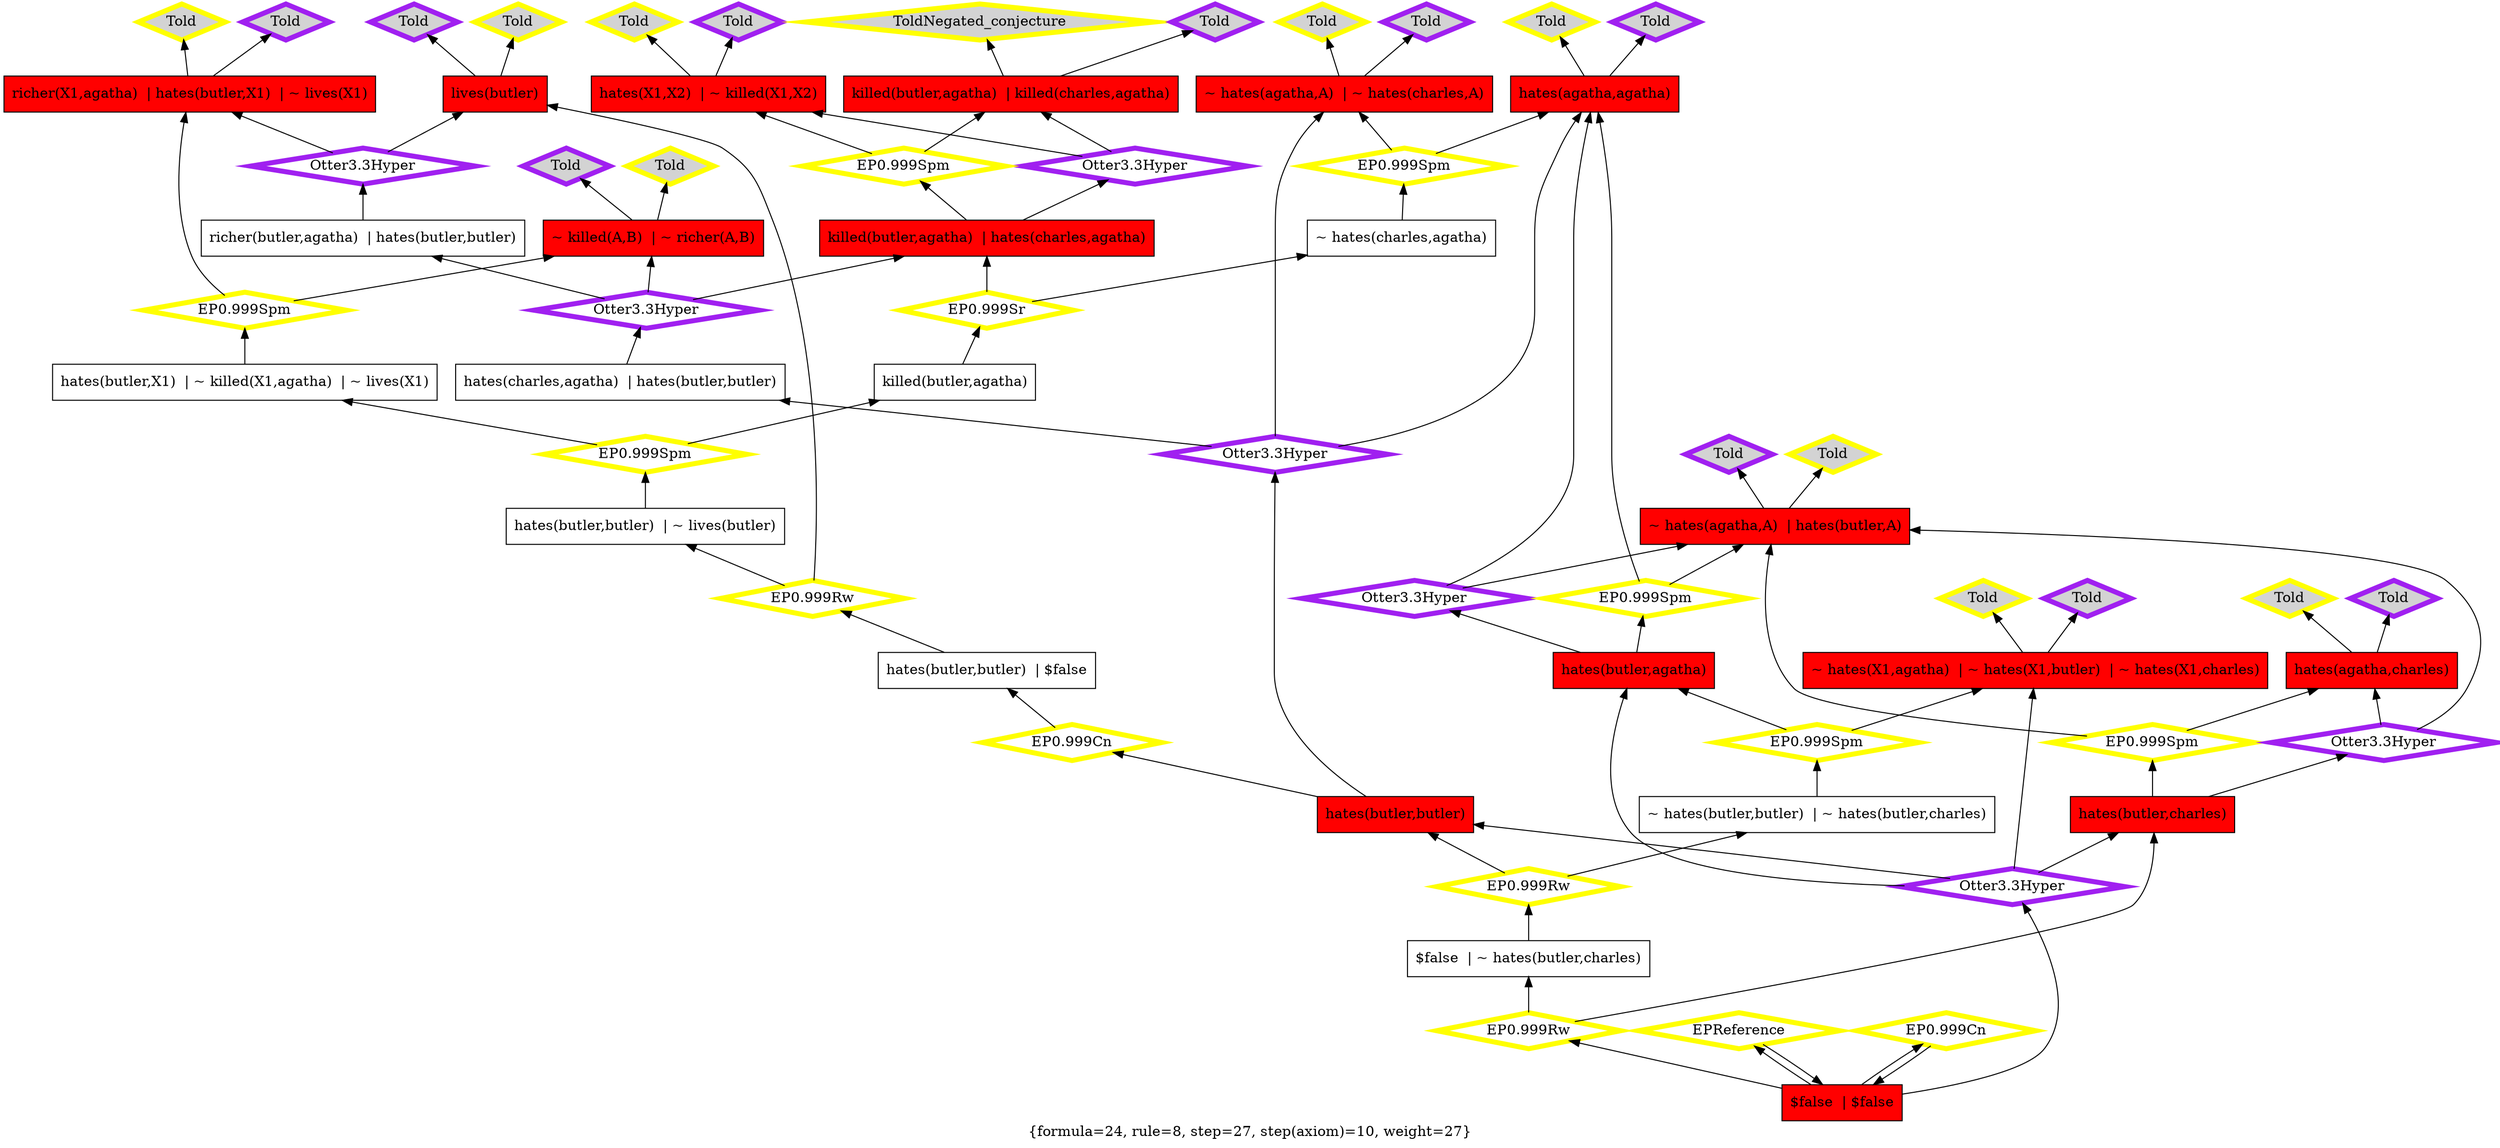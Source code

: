 digraph g 
{ rankdir=BT;
 labelloc=b label="{formula=24, rule=8, step=27, step(axiom)=10, weight=27}"  
 "x_500" [ URL="http://inference-web.org/proofs/tptp/Solutions/PUZ/PUZ001-1/Otter---3.3/answer.owl#ns_20_conclusion" color="black" shape="box" label="hates(charles,agatha)  | hates(butler,butler)" fillcolor="white" style="filled"  ];
  "x_474" [ URL="http://inference-web.org/proofs/tptp/Solutions/PUZ/PUZ001-1/EP---1.1/answer.owl#ns_5_conclusion" color="black" shape="box" label="~ hates(agatha,X1)  | ~ hates(charles,X1)" fillcolor="red" style="filled"  ];
  "x_456" [ URL="http://inference-web.org/proofs/tptp/Solutions/PUZ/PUZ001-1/EP---1.1/answer.owl#ns_14_conclusion" color="black" shape="box" label="hates(butler,agatha)" fillcolor="red" style="filled"  ];
  "x_501" [ URL="http://inference-web.org/proofs/tptp/Solutions/PUZ/PUZ001-1/EP---1.1/answer.owl#ns_4_conclusion" color="black" shape="box" label="~ killed(X1,X2)  | ~ richer(X1,X2)" fillcolor="red" style="filled"  ];
  "x_475" [ URL="http://inference-web.org/proofs/tptp/Solutions/PUZ/PUZ001-1/Otter---3.3/answer.owl#ns_17_conclusion" color="black" shape="box" label="hates(butler,charles)" fillcolor="red" style="filled"  ];
  "x_459" [ URL="http://inference-web.org/proofs/tptp/Solutions/PUZ/PUZ001-1/Otter---3.3/answer.owl#ns_14_conclusion" color="black" shape="box" label="richer(butler,agatha)  | hates(butler,butler)" fillcolor="white" style="filled"  ];
  "x_456" [ URL="http://inference-web.org/proofs/tptp/Solutions/PUZ/PUZ001-1/Otter---3.3/answer.owl#ns_16_conclusion" color="black" shape="box" label="hates(butler,agatha)" fillcolor="red" style="filled"  ];
  "x_509" [ URL="http://inference-web.org/proofs/tptp/Solutions/PUZ/PUZ001-1/EP---1.1/answer.owl#ns_31_conclusion" color="black" shape="box" label="hates(butler,butler)" fillcolor="red" style="filled"  ];
  "x_503" [ URL="http://inference-web.org/proofs/tptp/Solutions/PUZ/PUZ001-1/EP---1.1/answer.owl#ns_16_conclusion" color="black" shape="box" label="~ hates(charles,agatha)" fillcolor="white" style="filled"  ];
  "x_505" [ URL="http://inference-web.org/proofs/tptp/Solutions/PUZ/PUZ001-1/EP---1.1/answer.owl#ns_22_conclusion" color="black" shape="box" label="~ hates(butler,butler)  | ~ hates(butler,charles)" fillcolor="white" style="filled"  ];
  "x_479" [ URL="http://inference-web.org/proofs/tptp/Solutions/PUZ/PUZ001-1/EP---1.1/answer.owl#ns_34_conclusion" color="black" shape="box" label="$false" fillcolor="red" style="filled"  ];
  "x_480" [ URL="http://inference-web.org/proofs/tptp/Solutions/PUZ/PUZ001-1/EP---1.1/answer.owl#ns_13_conclusion" color="black" shape="box" label="hates(charles,agatha)  | killed(butler,agatha)" fillcolor="red" style="filled"  ];
  "x_463" [ URL="http://inference-web.org/proofs/tptp/Solutions/PUZ/PUZ001-1/Otter---3.3/answer.owl#ns_6_conclusion" color="black" shape="box" label="~ lives(A)  | richer(A,agatha)  | hates(butler,A)" fillcolor="red" style="filled"  ];
  "x_508" [ URL="http://inference-web.org/proofs/tptp/Solutions/PUZ/PUZ001-1/Otter---3.3/answer.owl#ns_11_conclusion" color="black" shape="box" label="hates(agatha,charles)" fillcolor="red" style="filled"  ];
  "x_509" [ URL="http://inference-web.org/proofs/tptp/Solutions/PUZ/PUZ001-1/Otter---3.3/answer.owl#ns_21_conclusion" color="black" shape="box" label="hates(butler,butler)" fillcolor="red" style="filled"  ];
  "x_479" [ URL="http://inference-web.org/proofs/tptp/Solutions/PUZ/PUZ001-1/Otter---3.3/answer.owl#ns_23_conclusion" color="black" shape="box" label="$false" fillcolor="red" style="filled"  ];
  "x_464" [ URL="http://inference-web.org/proofs/tptp/Solutions/PUZ/PUZ001-1/Otter---3.3/answer.owl#ns_4_conclusion" color="black" shape="box" label="~ killed(A,B)  | hates(A,B)" fillcolor="red" style="filled"  ];
  "x_489" [ URL="http://inference-web.org/proofs/tptp/Solutions/PUZ/PUZ001-1/EP---1.1/answer.owl#ns_10_conclusion" color="black" shape="box" label="hates(butler,X1)  | ~ hates(agatha,X1)" fillcolor="red" style="filled"  ];
  "x_508" [ URL="http://inference-web.org/proofs/tptp/Solutions/PUZ/PUZ001-1/EP---1.1/answer.owl#ns_8_conclusion" color="black" shape="box" label="hates(agatha,charles)" fillcolor="red" style="filled"  ];
  "x_464" [ URL="http://inference-web.org/proofs/tptp/Solutions/PUZ/PUZ001-1/EP---1.1/answer.owl#ns_9_conclusion" color="black" shape="box" label="hates(X1,X2)  | ~ killed(X1,X2)" fillcolor="red" style="filled"  ];
  "x_487" [ URL="http://inference-web.org/proofs/tptp/Solutions/PUZ/PUZ001-1/Otter---3.3/answer.owl#ns_8_conclusion" color="black" shape="box" label="lives(butler)" fillcolor="red" style="filled"  ];
  "x_440" [ URL="http://inference-web.org/proofs/tptp/Solutions/PUZ/PUZ001-1/EP---1.1/answer.owl#ns_29_conclusion" color="black" shape="box" label="hates(butler,butler)  | ~ lives(butler)" fillcolor="white" style="filled"  ];
  "x_489" [ URL="http://inference-web.org/proofs/tptp/Solutions/PUZ/PUZ001-1/Otter---3.3/answer.owl#ns_5_conclusion" color="black" shape="box" label="~ hates(agatha,A)  | hates(butler,A)" fillcolor="red" style="filled"  ];
  "x_441" [ URL="http://inference-web.org/proofs/tptp/Solutions/PUZ/PUZ001-1/EP---1.1/answer.owl#ns_18_conclusion" color="black" shape="box" label="hates(butler,X1)  | ~ killed(X1,agatha)  | ~ lives(X1)" fillcolor="white" style="filled"  ];
  "x_515" [ URL="http://inference-web.org/proofs/tptp/Solutions/PUZ/PUZ001-1/EP---1.1/answer.owl#ns_32_conclusion" color="black" shape="box" label="$false  | ~ hates(butler,charles)" fillcolor="white" style="filled"  ];
  "x_487" [ URL="http://inference-web.org/proofs/tptp/Solutions/PUZ/PUZ001-1/EP---1.1/answer.owl#ns_2_conclusion" color="black" shape="box" label="lives(butler)" fillcolor="red" style="filled"  ];
  "x_517" [ URL="http://inference-web.org/proofs/tptp/Solutions/PUZ/PUZ001-1/EP---1.1/answer.owl#ns_7_conclusion" color="black" shape="box" label="hates(agatha,agatha)" fillcolor="red" style="filled"  ];
  "x_522" [ URL="http://inference-web.org/proofs/tptp/Solutions/PUZ/PUZ001-1/Otter---3.3/answer.owl#ns_3_conclusion" color="black" shape="box" label="~ hates(A,agatha)  | ~ hates(A,butler)  | ~ hates(A,charles)" fillcolor="red" style="filled"  ];
  "x_475" [ URL="http://inference-web.org/proofs/tptp/Solutions/PUZ/PUZ001-1/EP---1.1/answer.owl#ns_15_conclusion" color="black" shape="box" label="hates(butler,charles)" fillcolor="red" style="filled"  ];
  "x_517" [ URL="http://inference-web.org/proofs/tptp/Solutions/PUZ/PUZ001-1/Otter---3.3/answer.owl#ns_10_conclusion" color="black" shape="box" label="hates(agatha,agatha)" fillcolor="red" style="filled"  ];
  "x_474" [ URL="http://inference-web.org/proofs/tptp/Solutions/PUZ/PUZ001-1/Otter---3.3/answer.owl#ns_2_conclusion" color="black" shape="box" label="~ hates(agatha,A)  | ~ hates(charles,A)" fillcolor="red" style="filled"  ];
  "x_520" [ URL="http://inference-web.org/proofs/tptp/Solutions/PUZ/PUZ001-1/EP---1.1/answer.owl#ns_30_conclusion" color="black" shape="box" label="hates(butler,butler)  | $false" fillcolor="white" style="filled"  ];
  "x_479" [ URL="http://inference-web.org/proofs/tptp/Solutions/PUZ/PUZ001-1/EP---1.1/answer.owl#ns_35_conclusion" color="black" shape="box" label="$false" fillcolor="red" style="filled"  ];
  "x_501" [ URL="http://inference-web.org/proofs/tptp/Solutions/PUZ/PUZ001-1/Otter---3.3/answer.owl#ns_1_conclusion" color="black" shape="box" label="~ killed(A,B)  | ~ richer(A,B)" fillcolor="red" style="filled"  ];
  "x_522" [ URL="http://inference-web.org/proofs/tptp/Solutions/PUZ/PUZ001-1/EP---1.1/answer.owl#ns_6_conclusion" color="black" shape="box" label="~ hates(X1,agatha)  | ~ hates(X1,butler)  | ~ hates(X1,charles)" fillcolor="red" style="filled"  ];
  "x_525" [ URL="http://inference-web.org/proofs/tptp/Solutions/PUZ/PUZ001-1/EP---1.1/answer.owl#ns_25_conclusion" color="black" shape="box" label="killed(butler,agatha)" fillcolor="white" style="filled"  ];
  "x_479" [ URL="http://inference-web.org/proofs/tptp/Solutions/PUZ/PUZ001-1/EP---1.1/answer.owl#ns_33_conclusion" color="black" shape="box" label="$false  | $false" fillcolor="red" style="filled"  ];
  "x_480" [ URL="http://inference-web.org/proofs/tptp/Solutions/PUZ/PUZ001-1/Otter---3.3/answer.owl#ns_18_conclusion" color="black" shape="box" label="killed(butler,agatha)  | hates(charles,agatha)" fillcolor="red" style="filled"  ];
  "x_497" [ URL="http://inference-web.org/proofs/tptp/Solutions/PUZ/PUZ001-1/EP---1.1/answer.owl#ns_12_conclusion" color="black" shape="box" label="killed(butler,agatha)  | killed(charles,agatha)" fillcolor="red" style="filled"  ];
  "x_463" [ URL="http://inference-web.org/proofs/tptp/Solutions/PUZ/PUZ001-1/EP---1.1/answer.owl#ns_11_conclusion" color="black" shape="box" label="richer(X1,agatha)  | hates(butler,X1)  | ~ lives(X1)" fillcolor="red" style="filled"  ];
  "x_497" [ URL="http://inference-web.org/proofs/tptp/Solutions/PUZ/PUZ001-1/Otter---3.3/answer.owl#ns_12_conclusion" color="black" shape="box" label="killed(butler,agatha)  | killed(charles,agatha)" fillcolor="red" style="filled"  ];
  "-18798af8:1242f141842:-7b1d" [ URL="http://browser.inference-web.org/iwbrowser/BrowseNodeSet?url=http%3A%2F%2Finference-web.org%2Fproofs%2Ftptp%2FSolutions%2FPUZ%2FPUZ001-1%2FEP---1.1%2Fanswer.owl%23ns_15" color="yellow" shape="diamond" label="EP0.999Spm" fillcolor="white" style="filled" penwidth="5"  ];
  "x_475" -> "-18798af8:1242f141842:-7b1d";
  "-18798af8:1242f141842:-7b1d" -> "x_489";
  "-18798af8:1242f141842:-7b1d" -> "x_508";
  "-18798af8:1242f141842:-7af7" [ URL="http://browser.inference-web.org/iwbrowser/BrowseNodeSet?url=http%3A%2F%2Finference-web.org%2Fproofs%2Ftptp%2FSolutions%2FPUZ%2FPUZ001-1%2FEP---1.1%2Fanswer.owl%23ns_9" color="yellow" shape="diamond" label="Told" fillcolor="lightgrey" style="filled" penwidth="5"  ];
  "x_464" -> "-18798af8:1242f141842:-7af7";
  "-18798af8:1242f141842:-7b53" [ URL="http://browser.inference-web.org/iwbrowser/BrowseNodeSet?url=http%3A%2F%2Finference-web.org%2Fproofs%2Ftptp%2FSolutions%2FPUZ%2FPUZ001-1%2FOtter---3.3%2Fanswer.owl%23ns_11" color="purple" shape="diamond" label="Told" fillcolor="lightgrey" style="filled" penwidth="5"  ];
  "x_508" -> "-18798af8:1242f141842:-7b53";
  "-18798af8:1242f141842:-7b20" [ URL="http://browser.inference-web.org/iwbrowser/BrowseNodeSet?url=http%3A%2F%2Finference-web.org%2Fproofs%2Ftptp%2FSolutions%2FPUZ%2FPUZ001-1%2FEP---1.1%2Fanswer.owl%23ns_33" color="yellow" shape="diamond" label="EP0.999Rw" fillcolor="white" style="filled" penwidth="5"  ];
  "x_479" -> "-18798af8:1242f141842:-7b20";
  "-18798af8:1242f141842:-7b20" -> "x_475";
  "-18798af8:1242f141842:-7b20" -> "x_515";
  "-18798af8:1242f141842:-7b03" [ URL="http://browser.inference-web.org/iwbrowser/BrowseNodeSet?url=http%3A%2F%2Finference-web.org%2Fproofs%2Ftptp%2FSolutions%2FPUZ%2FPUZ001-1%2FEP---1.1%2Fanswer.owl%23ns_7" color="yellow" shape="diamond" label="Told" fillcolor="lightgrey" style="filled" penwidth="5"  ];
  "x_517" -> "-18798af8:1242f141842:-7b03";
  "-18798af8:1242f141842:-7b36" [ URL="http://browser.inference-web.org/iwbrowser/BrowseNodeSet?url=http%3A%2F%2Finference-web.org%2Fproofs%2Ftptp%2FSolutions%2FPUZ%2FPUZ001-1%2FOtter---3.3%2Fanswer.owl%23ns_8" color="purple" shape="diamond" label="Told" fillcolor="lightgrey" style="filled" penwidth="5"  ];
  "x_487" -> "-18798af8:1242f141842:-7b36";
  "-18798af8:1242f141842:-7ae5" [ URL="http://browser.inference-web.org/iwbrowser/BrowseNodeSet?url=http%3A%2F%2Finference-web.org%2Fproofs%2Ftptp%2FSolutions%2FPUZ%2FPUZ001-1%2FEP---1.1%2Fanswer.owl%23ns_6" color="yellow" shape="diamond" label="Told" fillcolor="lightgrey" style="filled" penwidth="5"  ];
  "x_522" -> "-18798af8:1242f141842:-7ae5";
  "-18798af8:1242f141842:-7b0f" [ URL="http://browser.inference-web.org/iwbrowser/BrowseNodeSet?url=http%3A%2F%2Finference-web.org%2Fproofs%2Ftptp%2FSolutions%2FPUZ%2FPUZ001-1%2FEP---1.1%2Fanswer.owl%23ns_2" color="yellow" shape="diamond" label="Told" fillcolor="lightgrey" style="filled" penwidth="5"  ];
  "x_487" -> "-18798af8:1242f141842:-7b0f";
  "-18798af8:1242f141842:-7b50" [ URL="http://browser.inference-web.org/iwbrowser/BrowseNodeSet?url=http%3A%2F%2Finference-web.org%2Fproofs%2Ftptp%2FSolutions%2FPUZ%2FPUZ001-1%2FOtter---3.3%2Fanswer.owl%23ns_16" color="purple" shape="diamond" label="Otter3.3Hyper" fillcolor="white" style="filled" penwidth="5"  ];
  "x_456" -> "-18798af8:1242f141842:-7b50";
  "-18798af8:1242f141842:-7b50" -> "x_489";
  "-18798af8:1242f141842:-7b50" -> "x_517";
  "-18798af8:1242f141842:-7b14" [ URL="http://browser.inference-web.org/iwbrowser/BrowseNodeSet?url=http%3A%2F%2Finference-web.org%2Fproofs%2Ftptp%2FSolutions%2FPUZ%2FPUZ001-1%2FEP---1.1%2Fanswer.owl%23ns_31" color="yellow" shape="diamond" label="EP0.999Cn" fillcolor="white" style="filled" penwidth="5"  ];
  "x_509" -> "-18798af8:1242f141842:-7b14";
  "-18798af8:1242f141842:-7b14" -> "x_520";
  "-18798af8:1242f141842:-7b24" [ URL="http://browser.inference-web.org/iwbrowser/BrowseNodeSet?url=http%3A%2F%2Finference-web.org%2Fproofs%2Ftptp%2FSolutions%2FPUZ%2FPUZ001-1%2FEP---1.1%2Fanswer.owl%23answer" color="yellow" shape="diamond" label="EPReference" fillcolor="white" style="filled" penwidth="5"  ];
  "x_479" -> "-18798af8:1242f141842:-7b24";
  "-18798af8:1242f141842:-7b24" -> "x_479";
  "-18798af8:1242f141842:-7b22" [ URL="http://browser.inference-web.org/iwbrowser/BrowseNodeSet?url=http%3A%2F%2Finference-web.org%2Fproofs%2Ftptp%2FSolutions%2FPUZ%2FPUZ001-1%2FEP---1.1%2Fanswer.owl%23ns_34" color="yellow" shape="diamond" label="EP0.999Cn" fillcolor="white" style="filled" penwidth="5"  ];
  "x_479" -> "-18798af8:1242f141842:-7b22";
  "-18798af8:1242f141842:-7b22" -> "x_479";
  "-18798af8:1242f141842:-7b30" [ URL="http://browser.inference-web.org/iwbrowser/BrowseNodeSet?url=http%3A%2F%2Finference-web.org%2Fproofs%2Ftptp%2FSolutions%2FPUZ%2FPUZ001-1%2FOtter---3.3%2Fanswer.owl%23ns_18" color="purple" shape="diamond" label="Otter3.3Hyper" fillcolor="white" style="filled" penwidth="5"  ];
  "x_480" -> "-18798af8:1242f141842:-7b30";
  "-18798af8:1242f141842:-7b30" -> "x_464";
  "-18798af8:1242f141842:-7b30" -> "x_497";
  "-18798af8:1242f141842:-7b06" [ URL="http://browser.inference-web.org/iwbrowser/BrowseNodeSet?url=http%3A%2F%2Finference-web.org%2Fproofs%2Ftptp%2FSolutions%2FPUZ%2FPUZ001-1%2FEP---1.1%2Fanswer.owl%23ns_16" color="yellow" shape="diamond" label="EP0.999Spm" fillcolor="white" style="filled" penwidth="5"  ];
  "x_503" -> "-18798af8:1242f141842:-7b06";
  "-18798af8:1242f141842:-7b06" -> "x_474";
  "-18798af8:1242f141842:-7b06" -> "x_517";
  "-18798af8:1242f141842:-7b59" [ URL="http://browser.inference-web.org/iwbrowser/BrowseNodeSet?url=http%3A%2F%2Finference-web.org%2Fproofs%2Ftptp%2FSolutions%2FPUZ%2FPUZ001-1%2FOtter---3.3%2Fanswer.owl%23ns_17" color="purple" shape="diamond" label="Otter3.3Hyper" fillcolor="white" style="filled" penwidth="5"  ];
  "x_475" -> "-18798af8:1242f141842:-7b59";
  "-18798af8:1242f141842:-7b59" -> "x_489";
  "-18798af8:1242f141842:-7b59" -> "x_508";
  "-18798af8:1242f141842:-7b5e" [ URL="http://browser.inference-web.org/iwbrowser/BrowseNodeSet?url=http%3A%2F%2Finference-web.org%2Fproofs%2Ftptp%2FSolutions%2FPUZ%2FPUZ001-1%2FOtter---3.3%2Fanswer.owl%23answer" color="purple" shape="diamond" label="Otter3.3Hyper" fillcolor="white" style="filled" penwidth="5"  ];
  "x_479" -> "-18798af8:1242f141842:-7b5e";
  "-18798af8:1242f141842:-7b5e" -> "x_456";
  "-18798af8:1242f141842:-7b5e" -> "x_475";
  "-18798af8:1242f141842:-7b5e" -> "x_509";
  "-18798af8:1242f141842:-7b5e" -> "x_522";
  "-18798af8:1242f141842:-7b12" [ URL="http://browser.inference-web.org/iwbrowser/BrowseNodeSet?url=http%3A%2F%2Finference-web.org%2Fproofs%2Ftptp%2FSolutions%2FPUZ%2FPUZ001-1%2FEP---1.1%2Fanswer.owl%23ns_30" color="yellow" shape="diamond" label="EP0.999Rw" fillcolor="white" style="filled" penwidth="5"  ];
  "x_520" -> "-18798af8:1242f141842:-7b12";
  "-18798af8:1242f141842:-7b12" -> "x_440";
  "-18798af8:1242f141842:-7b12" -> "x_487";
  "-18798af8:1242f141842:-7b4a" [ URL="http://browser.inference-web.org/iwbrowser/BrowseNodeSet?url=http%3A%2F%2Finference-web.org%2Fproofs%2Ftptp%2FSolutions%2FPUZ%2FPUZ001-1%2FOtter---3.3%2Fanswer.owl%23ns_3" color="purple" shape="diamond" label="Told" fillcolor="lightgrey" style="filled" penwidth="5"  ];
  "x_522" -> "-18798af8:1242f141842:-7b4a";
  "-18798af8:1242f141842:-7b2d" [ URL="http://browser.inference-web.org/iwbrowser/BrowseNodeSet?url=http%3A%2F%2Finference-web.org%2Fproofs%2Ftptp%2FSolutions%2FPUZ%2FPUZ001-1%2FOtter---3.3%2Fanswer.owl%23ns_4" color="purple" shape="diamond" label="Told" fillcolor="lightgrey" style="filled" penwidth="5"  ];
  "x_464" -> "-18798af8:1242f141842:-7b2d";
  "-18798af8:1242f141842:-7b47" [ URL="http://browser.inference-web.org/iwbrowser/BrowseNodeSet?url=http%3A%2F%2Finference-web.org%2Fproofs%2Ftptp%2FSolutions%2FPUZ%2FPUZ001-1%2FOtter---3.3%2Fanswer.owl%23ns_21" color="purple" shape="diamond" label="Otter3.3Hyper" fillcolor="white" style="filled" penwidth="5"  ];
  "x_509" -> "-18798af8:1242f141842:-7b47";
  "-18798af8:1242f141842:-7b47" -> "x_474";
  "-18798af8:1242f141842:-7b47" -> "x_500";
  "-18798af8:1242f141842:-7b47" -> "x_517";
  "-18798af8:1242f141842:-7b00" [ URL="http://browser.inference-web.org/iwbrowser/BrowseNodeSet?url=http%3A%2F%2Finference-web.org%2Fproofs%2Ftptp%2FSolutions%2FPUZ%2FPUZ001-1%2FEP---1.1%2Fanswer.owl%23ns_5" color="yellow" shape="diamond" label="Told" fillcolor="lightgrey" style="filled" penwidth="5"  ];
  "x_474" -> "-18798af8:1242f141842:-7b00";
  "-18798af8:1242f141842:-7afa" [ URL="http://browser.inference-web.org/iwbrowser/BrowseNodeSet?url=http%3A%2F%2Finference-web.org%2Fproofs%2Ftptp%2FSolutions%2FPUZ%2FPUZ001-1%2FEP---1.1%2Fanswer.owl%23ns_12" color="yellow" shape="diamond" label="ToldNegated_conjecture" fillcolor="lightgrey" style="filled" penwidth="5"  ];
  "x_497" -> "-18798af8:1242f141842:-7afa";
  "-18798af8:1242f141842:-7af1" [ URL="http://browser.inference-web.org/iwbrowser/BrowseNodeSet?url=http%3A%2F%2Finference-web.org%2Fproofs%2Ftptp%2FSolutions%2FPUZ%2FPUZ001-1%2FEP---1.1%2Fanswer.owl%23ns_11" color="yellow" shape="diamond" label="Told" fillcolor="lightgrey" style="filled" penwidth="5"  ];
  "x_463" -> "-18798af8:1242f141842:-7af1";
  "-18798af8:1242f141842:-7b1a" [ URL="http://browser.inference-web.org/iwbrowser/BrowseNodeSet?url=http%3A%2F%2Finference-web.org%2Fproofs%2Ftptp%2FSolutions%2FPUZ%2FPUZ001-1%2FEP---1.1%2Fanswer.owl%23ns_8" color="yellow" shape="diamond" label="Told" fillcolor="lightgrey" style="filled" penwidth="5"  ];
  "x_508" -> "-18798af8:1242f141842:-7b1a";
  "-18798af8:1242f141842:-7b2a" [ URL="http://browser.inference-web.org/iwbrowser/BrowseNodeSet?url=http%3A%2F%2Finference-web.org%2Fproofs%2Ftptp%2FSolutions%2FPUZ%2FPUZ001-1%2FOtter---3.3%2Fanswer.owl%23ns_12" color="purple" shape="diamond" label="Told" fillcolor="lightgrey" style="filled" penwidth="5"  ];
  "x_497" -> "-18798af8:1242f141842:-7b2a";
  "-18798af8:1242f141842:-7b0c" [ URL="http://browser.inference-web.org/iwbrowser/BrowseNodeSet?url=http%3A%2F%2Finference-web.org%2Fproofs%2Ftptp%2FSolutions%2FPUZ%2FPUZ001-1%2FEP---1.1%2Fanswer.owl%23ns_29" color="yellow" shape="diamond" label="EP0.999Spm" fillcolor="white" style="filled" penwidth="5"  ];
  "x_440" -> "-18798af8:1242f141842:-7b0c";
  "-18798af8:1242f141842:-7b0c" -> "x_441";
  "-18798af8:1242f141842:-7b0c" -> "x_525";
  "-18798af8:1242f141842:-7b56" [ URL="http://browser.inference-web.org/iwbrowser/BrowseNodeSet?url=http%3A%2F%2Finference-web.org%2Fproofs%2Ftptp%2FSolutions%2FPUZ%2FPUZ001-1%2FOtter---3.3%2Fanswer.owl%23ns_5" color="purple" shape="diamond" label="Told" fillcolor="lightgrey" style="filled" penwidth="5"  ];
  "x_489" -> "-18798af8:1242f141842:-7b56";
  "-18798af8:1242f141842:-7aeb" [ URL="http://browser.inference-web.org/iwbrowser/BrowseNodeSet?url=http%3A%2F%2Finference-web.org%2Fproofs%2Ftptp%2FSolutions%2FPUZ%2FPUZ001-1%2FEP---1.1%2Fanswer.owl%23ns_22" color="yellow" shape="diamond" label="EP0.999Spm" fillcolor="white" style="filled" penwidth="5"  ];
  "x_505" -> "-18798af8:1242f141842:-7aeb";
  "-18798af8:1242f141842:-7aeb" -> "x_456";
  "-18798af8:1242f141842:-7aeb" -> "x_522";
  "-18798af8:1242f141842:-7b3c" [ URL="http://browser.inference-web.org/iwbrowser/BrowseNodeSet?url=http%3A%2F%2Finference-web.org%2Fproofs%2Ftptp%2FSolutions%2FPUZ%2FPUZ001-1%2FOtter---3.3%2Fanswer.owl%23ns_14" color="purple" shape="diamond" label="Otter3.3Hyper" fillcolor="white" style="filled" penwidth="5"  ];
  "x_459" -> "-18798af8:1242f141842:-7b3c";
  "-18798af8:1242f141842:-7b3c" -> "x_463";
  "-18798af8:1242f141842:-7b3c" -> "x_487";
  "-18798af8:1242f141842:-7b40" [ URL="http://browser.inference-web.org/iwbrowser/BrowseNodeSet?url=http%3A%2F%2Finference-web.org%2Fproofs%2Ftptp%2FSolutions%2FPUZ%2FPUZ001-1%2FOtter---3.3%2Fanswer.owl%23ns_20" color="purple" shape="diamond" label="Otter3.3Hyper" fillcolor="white" style="filled" penwidth="5"  ];
  "x_500" -> "-18798af8:1242f141842:-7b40";
  "-18798af8:1242f141842:-7b40" -> "x_459";
  "-18798af8:1242f141842:-7b40" -> "x_480";
  "-18798af8:1242f141842:-7b40" -> "x_501";
  "-18798af8:1242f141842:-7b39" [ URL="http://browser.inference-web.org/iwbrowser/BrowseNodeSet?url=http%3A%2F%2Finference-web.org%2Fproofs%2Ftptp%2FSolutions%2FPUZ%2FPUZ001-1%2FOtter---3.3%2Fanswer.owl%23ns_6" color="purple" shape="diamond" label="Told" fillcolor="lightgrey" style="filled" penwidth="5"  ];
  "x_463" -> "-18798af8:1242f141842:-7b39";
  "-18798af8:1242f141842:-7ae8" [ URL="http://browser.inference-web.org/iwbrowser/BrowseNodeSet?url=http%3A%2F%2Finference-web.org%2Fproofs%2Ftptp%2FSolutions%2FPUZ%2FPUZ001-1%2FEP---1.1%2Fanswer.owl%23ns_14" color="yellow" shape="diamond" label="EP0.999Spm" fillcolor="white" style="filled" penwidth="5"  ];
  "x_456" -> "-18798af8:1242f141842:-7ae8";
  "-18798af8:1242f141842:-7ae8" -> "x_489";
  "-18798af8:1242f141842:-7ae8" -> "x_517";
  "-18798af8:1242f141842:-7af4" [ URL="http://browser.inference-web.org/iwbrowser/BrowseNodeSet?url=http%3A%2F%2Finference-web.org%2Fproofs%2Ftptp%2FSolutions%2FPUZ%2FPUZ001-1%2FEP---1.1%2Fanswer.owl%23ns_18" color="yellow" shape="diamond" label="EP0.999Spm" fillcolor="white" style="filled" penwidth="5"  ];
  "x_441" -> "-18798af8:1242f141842:-7af4";
  "-18798af8:1242f141842:-7af4" -> "x_463";
  "-18798af8:1242f141842:-7af4" -> "x_501";
  "-18798af8:1242f141842:-7b33" [ URL="http://browser.inference-web.org/iwbrowser/BrowseNodeSet?url=http%3A%2F%2Finference-web.org%2Fproofs%2Ftptp%2FSolutions%2FPUZ%2FPUZ001-1%2FOtter---3.3%2Fanswer.owl%23ns_1" color="purple" shape="diamond" label="Told" fillcolor="lightgrey" style="filled" penwidth="5"  ];
  "x_501" -> "-18798af8:1242f141842:-7b33";
  "-18798af8:1242f141842:-7b4d" [ URL="http://browser.inference-web.org/iwbrowser/BrowseNodeSet?url=http%3A%2F%2Finference-web.org%2Fproofs%2Ftptp%2FSolutions%2FPUZ%2FPUZ001-1%2FOtter---3.3%2Fanswer.owl%23ns_10" color="purple" shape="diamond" label="Told" fillcolor="lightgrey" style="filled" penwidth="5"  ];
  "x_517" -> "-18798af8:1242f141842:-7b4d";
  "-18798af8:1242f141842:-7b27" [ URL="http://browser.inference-web.org/iwbrowser/BrowseNodeSet?url=http%3A%2F%2Finference-web.org%2Fproofs%2Ftptp%2FSolutions%2FPUZ%2FPUZ001-1%2FEP---1.1%2Fanswer.owl%23ns_10" color="yellow" shape="diamond" label="Told" fillcolor="lightgrey" style="filled" penwidth="5"  ];
  "x_489" -> "-18798af8:1242f141842:-7b27";
  "-18798af8:1242f141842:-7afd" [ URL="http://browser.inference-web.org/iwbrowser/BrowseNodeSet?url=http%3A%2F%2Finference-web.org%2Fproofs%2Ftptp%2FSolutions%2FPUZ%2FPUZ001-1%2FEP---1.1%2Fanswer.owl%23ns_13" color="yellow" shape="diamond" label="EP0.999Spm" fillcolor="white" style="filled" penwidth="5"  ];
  "x_480" -> "-18798af8:1242f141842:-7afd";
  "-18798af8:1242f141842:-7afd" -> "x_464";
  "-18798af8:1242f141842:-7afd" -> "x_497";
  "-18798af8:1242f141842:-7b17" [ URL="http://browser.inference-web.org/iwbrowser/BrowseNodeSet?url=http%3A%2F%2Finference-web.org%2Fproofs%2Ftptp%2FSolutions%2FPUZ%2FPUZ001-1%2FEP---1.1%2Fanswer.owl%23ns_32" color="yellow" shape="diamond" label="EP0.999Rw" fillcolor="white" style="filled" penwidth="5"  ];
  "x_515" -> "-18798af8:1242f141842:-7b17";
  "-18798af8:1242f141842:-7b17" -> "x_505";
  "-18798af8:1242f141842:-7b17" -> "x_509";
  "-18798af8:1242f141842:-7b09" [ URL="http://browser.inference-web.org/iwbrowser/BrowseNodeSet?url=http%3A%2F%2Finference-web.org%2Fproofs%2Ftptp%2FSolutions%2FPUZ%2FPUZ001-1%2FEP---1.1%2Fanswer.owl%23ns_25" color="yellow" shape="diamond" label="EP0.999Sr" fillcolor="white" style="filled" penwidth="5"  ];
  "x_525" -> "-18798af8:1242f141842:-7b09";
  "-18798af8:1242f141842:-7b09" -> "x_480";
  "-18798af8:1242f141842:-7b09" -> "x_503";
  "-18798af8:1242f141842:-7aee" [ URL="http://browser.inference-web.org/iwbrowser/BrowseNodeSet?url=http%3A%2F%2Finference-web.org%2Fproofs%2Ftptp%2FSolutions%2FPUZ%2FPUZ001-1%2FEP---1.1%2Fanswer.owl%23ns_4" color="yellow" shape="diamond" label="Told" fillcolor="lightgrey" style="filled" penwidth="5"  ];
  "x_501" -> "-18798af8:1242f141842:-7aee";
  "-18798af8:1242f141842:-7b43" [ URL="http://browser.inference-web.org/iwbrowser/BrowseNodeSet?url=http%3A%2F%2Finference-web.org%2Fproofs%2Ftptp%2FSolutions%2FPUZ%2FPUZ001-1%2FOtter---3.3%2Fanswer.owl%23ns_2" color="purple" shape="diamond" label="Told" fillcolor="lightgrey" style="filled" penwidth="5"  ];
  "x_474" -> "-18798af8:1242f141842:-7b43";
  }
